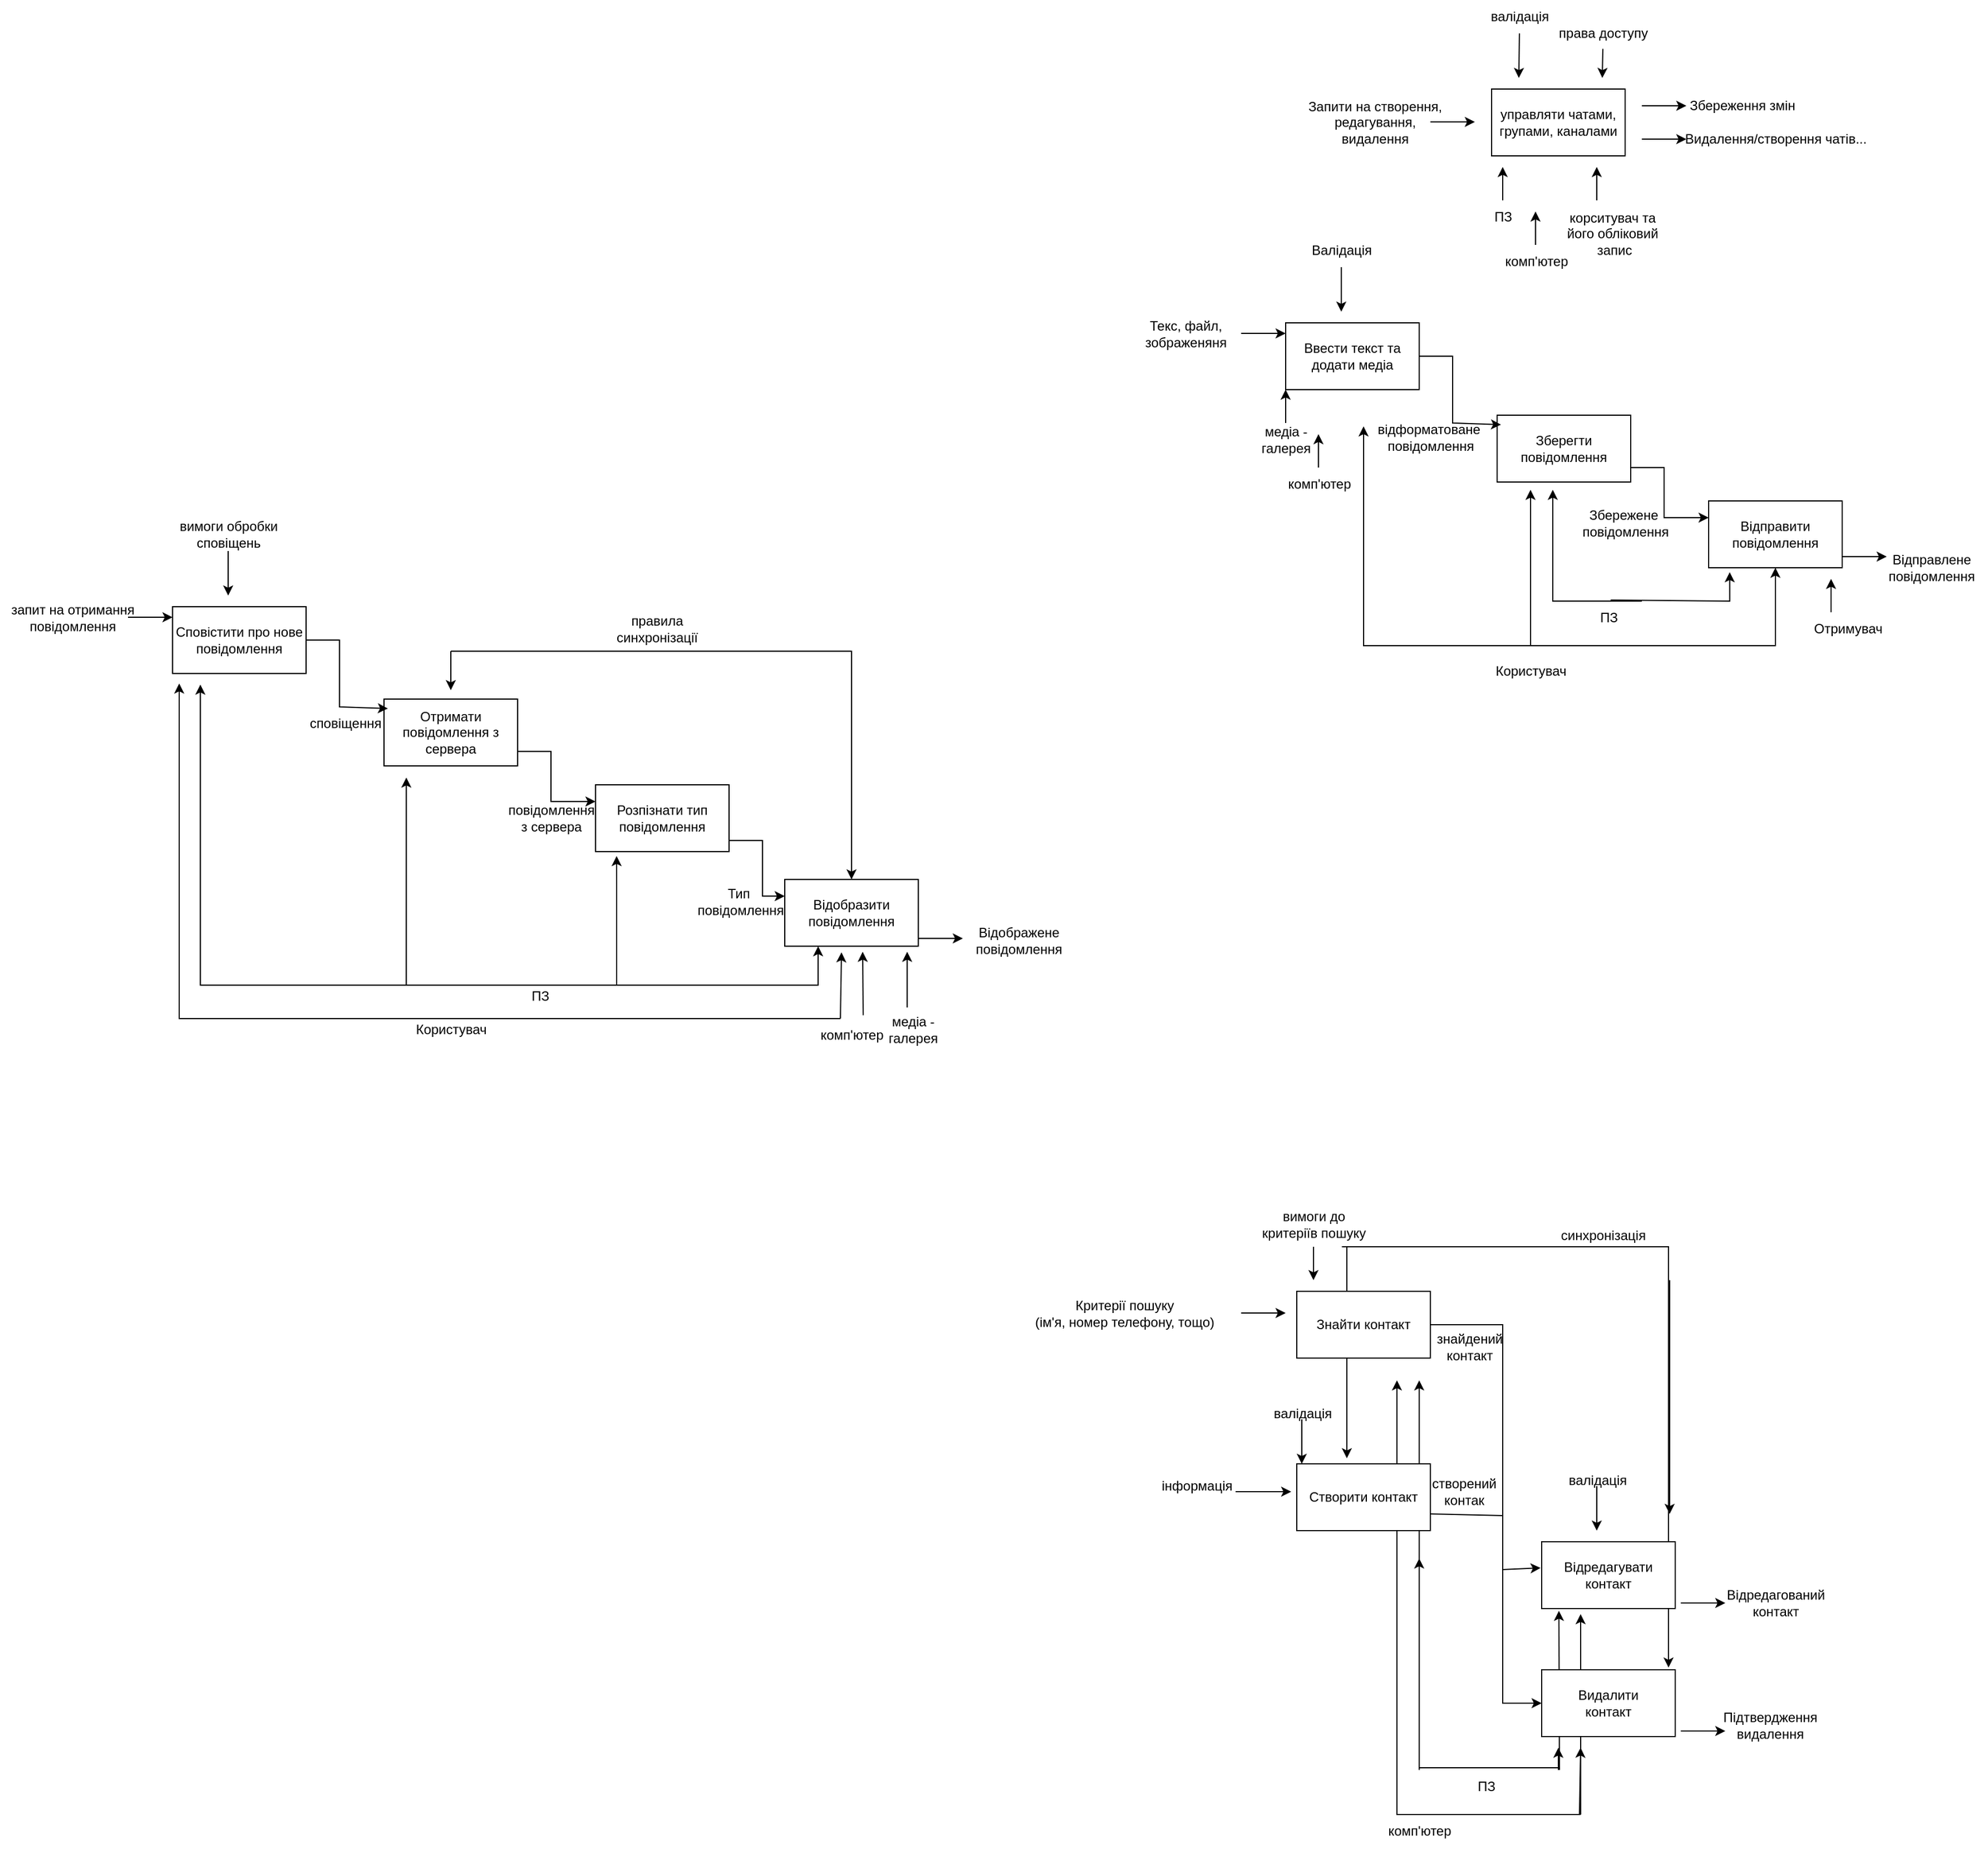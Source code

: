 <mxfile version="22.1.16" type="github">
  <diagram name="Page-1" id="oFntM4cFOOj5ocUR3GGF">
    <mxGraphModel dx="2714" dy="666" grid="1" gridSize="10" guides="1" tooltips="1" connect="1" arrows="1" fold="1" page="1" pageScale="1" pageWidth="850" pageHeight="1100" math="0" shadow="0">
      <root>
        <mxCell id="0" />
        <mxCell id="1" parent="0" />
        <mxCell id="zVhqKKW7a66qn0-9JKQ1-167" value="" style="endArrow=classic;html=1;rounded=0;" edge="1" parent="1">
          <mxGeometry width="50" height="50" relative="1" as="geometry">
            <mxPoint x="230" y="1240" as="sourcePoint" />
            <mxPoint x="230" y="1430" as="targetPoint" />
          </mxGeometry>
        </mxCell>
        <mxCell id="zVhqKKW7a66qn0-9JKQ1-165" value="" style="endArrow=classic;html=1;rounded=0;entryX=0.95;entryY=-0.033;entryDx=0;entryDy=0;entryPerimeter=0;exitX=0.713;exitY=1;exitDx=0;exitDy=0;exitPerimeter=0;" edge="1" parent="1" source="zVhqKKW7a66qn0-9JKQ1-163" target="zVhqKKW7a66qn0-9JKQ1-149">
          <mxGeometry width="50" height="50" relative="1" as="geometry">
            <mxPoint x="460" y="1270" as="sourcePoint" />
            <mxPoint x="550" y="1240" as="targetPoint" />
            <Array as="points">
              <mxPoint x="519" y="1240" />
            </Array>
          </mxGeometry>
        </mxCell>
        <mxCell id="zVhqKKW7a66qn0-9JKQ1-157" value="" style="endArrow=classic;html=1;rounded=0;entryX=0.05;entryY=1.142;entryDx=0;entryDy=0;entryPerimeter=0;" edge="1" parent="1">
          <mxGeometry width="50" height="50" relative="1" as="geometry">
            <mxPoint x="421" y="1710" as="sourcePoint" />
            <mxPoint x="420.5" y="1567" as="targetPoint" />
          </mxGeometry>
        </mxCell>
        <mxCell id="zVhqKKW7a66qn0-9JKQ1-1" value="управляти чатами,&lt;br&gt;групами, каналами" style="rounded=0;whiteSpace=wrap;html=1;" vertex="1" parent="1">
          <mxGeometry x="360" y="200" width="120" height="60" as="geometry" />
        </mxCell>
        <mxCell id="zVhqKKW7a66qn0-9JKQ1-3" value="" style="endArrow=classic;html=1;rounded=0;" edge="1" parent="1">
          <mxGeometry width="50" height="50" relative="1" as="geometry">
            <mxPoint x="305" y="229.5" as="sourcePoint" />
            <mxPoint x="345" y="229.5" as="targetPoint" />
          </mxGeometry>
        </mxCell>
        <mxCell id="zVhqKKW7a66qn0-9JKQ1-4" value="Запити на створення,&lt;br&gt;редагування,&lt;br&gt;видалення" style="text;html=1;align=center;verticalAlign=middle;resizable=0;points=[];autosize=1;strokeColor=none;fillColor=none;" vertex="1" parent="1">
          <mxGeometry x="185" y="200" width="140" height="60" as="geometry" />
        </mxCell>
        <mxCell id="zVhqKKW7a66qn0-9JKQ1-7" value="" style="endArrow=classic;html=1;rounded=0;" edge="1" parent="1">
          <mxGeometry width="50" height="50" relative="1" as="geometry">
            <mxPoint x="370" y="300" as="sourcePoint" />
            <mxPoint x="370" y="270" as="targetPoint" />
          </mxGeometry>
        </mxCell>
        <mxCell id="zVhqKKW7a66qn0-9JKQ1-8" value="ПЗ" style="text;html=1;align=center;verticalAlign=middle;resizable=0;points=[];autosize=1;strokeColor=none;fillColor=none;" vertex="1" parent="1">
          <mxGeometry x="350" y="300" width="40" height="30" as="geometry" />
        </mxCell>
        <mxCell id="zVhqKKW7a66qn0-9JKQ1-9" value="" style="endArrow=classic;html=1;rounded=0;" edge="1" parent="1">
          <mxGeometry width="50" height="50" relative="1" as="geometry">
            <mxPoint x="454.5" y="300" as="sourcePoint" />
            <mxPoint x="454.5" y="270" as="targetPoint" />
          </mxGeometry>
        </mxCell>
        <mxCell id="zVhqKKW7a66qn0-9JKQ1-10" value="корситувач та&amp;nbsp;&lt;br&gt;його обліковий&amp;nbsp;&lt;br&gt;запис" style="text;html=1;align=center;verticalAlign=middle;resizable=0;points=[];autosize=1;strokeColor=none;fillColor=none;" vertex="1" parent="1">
          <mxGeometry x="415" y="300" width="110" height="60" as="geometry" />
        </mxCell>
        <mxCell id="zVhqKKW7a66qn0-9JKQ1-11" value="" style="endArrow=classic;html=1;rounded=0;" edge="1" parent="1">
          <mxGeometry width="50" height="50" relative="1" as="geometry">
            <mxPoint x="399.5" y="340" as="sourcePoint" />
            <mxPoint x="399.5" y="310" as="targetPoint" />
          </mxGeometry>
        </mxCell>
        <mxCell id="zVhqKKW7a66qn0-9JKQ1-12" value="комп&#39;ютер" style="text;html=1;align=center;verticalAlign=middle;resizable=0;points=[];autosize=1;strokeColor=none;fillColor=none;" vertex="1" parent="1">
          <mxGeometry x="360" y="340" width="80" height="30" as="geometry" />
        </mxCell>
        <mxCell id="zVhqKKW7a66qn0-9JKQ1-18" value="" style="endArrow=classic;html=1;rounded=0;" edge="1" parent="1">
          <mxGeometry width="50" height="50" relative="1" as="geometry">
            <mxPoint x="495" y="215" as="sourcePoint" />
            <mxPoint x="535" y="215" as="targetPoint" />
          </mxGeometry>
        </mxCell>
        <mxCell id="zVhqKKW7a66qn0-9JKQ1-20" value="Збереження змін" style="text;html=1;align=center;verticalAlign=middle;resizable=0;points=[];autosize=1;strokeColor=none;fillColor=none;" vertex="1" parent="1">
          <mxGeometry x="525" y="200" width="120" height="30" as="geometry" />
        </mxCell>
        <mxCell id="zVhqKKW7a66qn0-9JKQ1-21" value="" style="endArrow=classic;html=1;rounded=0;" edge="1" parent="1">
          <mxGeometry width="50" height="50" relative="1" as="geometry">
            <mxPoint x="495" y="245" as="sourcePoint" />
            <mxPoint x="535" y="245" as="targetPoint" />
          </mxGeometry>
        </mxCell>
        <mxCell id="zVhqKKW7a66qn0-9JKQ1-22" value="Видалення/створення чатів..." style="text;html=1;align=center;verticalAlign=middle;resizable=0;points=[];autosize=1;strokeColor=none;fillColor=none;" vertex="1" parent="1">
          <mxGeometry x="520" y="230" width="190" height="30" as="geometry" />
        </mxCell>
        <mxCell id="zVhqKKW7a66qn0-9JKQ1-23" value="" style="endArrow=classic;html=1;rounded=0;" edge="1" parent="1">
          <mxGeometry width="50" height="50" relative="1" as="geometry">
            <mxPoint x="385" y="150" as="sourcePoint" />
            <mxPoint x="384.5" y="190" as="targetPoint" />
          </mxGeometry>
        </mxCell>
        <mxCell id="zVhqKKW7a66qn0-9JKQ1-24" value="валідація" style="text;html=1;align=center;verticalAlign=middle;resizable=0;points=[];autosize=1;strokeColor=none;fillColor=none;" vertex="1" parent="1">
          <mxGeometry x="345" y="120" width="80" height="30" as="geometry" />
        </mxCell>
        <mxCell id="zVhqKKW7a66qn0-9JKQ1-25" value="" style="endArrow=classic;html=1;rounded=0;exitX=0.5;exitY=0.963;exitDx=0;exitDy=0;exitPerimeter=0;" edge="1" parent="1" source="zVhqKKW7a66qn0-9JKQ1-26">
          <mxGeometry width="50" height="50" relative="1" as="geometry">
            <mxPoint x="460" y="150" as="sourcePoint" />
            <mxPoint x="459.5" y="190" as="targetPoint" />
          </mxGeometry>
        </mxCell>
        <mxCell id="zVhqKKW7a66qn0-9JKQ1-26" value="права доступу" style="text;html=1;align=center;verticalAlign=middle;resizable=0;points=[];autosize=1;strokeColor=none;fillColor=none;" vertex="1" parent="1">
          <mxGeometry x="410" y="135" width="100" height="30" as="geometry" />
        </mxCell>
        <mxCell id="zVhqKKW7a66qn0-9JKQ1-34" value="Ввести текст та додати медіа" style="rounded=0;whiteSpace=wrap;html=1;" vertex="1" parent="1">
          <mxGeometry x="175" y="410" width="120" height="60" as="geometry" />
        </mxCell>
        <mxCell id="zVhqKKW7a66qn0-9JKQ1-35" value="Зберегти повідомлення" style="rounded=0;whiteSpace=wrap;html=1;" vertex="1" parent="1">
          <mxGeometry x="365" y="493" width="120" height="60" as="geometry" />
        </mxCell>
        <mxCell id="zVhqKKW7a66qn0-9JKQ1-36" value="Відправити повідомлення" style="rounded=0;whiteSpace=wrap;html=1;" vertex="1" parent="1">
          <mxGeometry x="555" y="570" width="120" height="60" as="geometry" />
        </mxCell>
        <mxCell id="zVhqKKW7a66qn0-9JKQ1-37" value="" style="endArrow=classic;html=1;rounded=0;" edge="1" parent="1">
          <mxGeometry width="50" height="50" relative="1" as="geometry">
            <mxPoint x="135" y="419.5" as="sourcePoint" />
            <mxPoint x="175" y="419.5" as="targetPoint" />
          </mxGeometry>
        </mxCell>
        <mxCell id="zVhqKKW7a66qn0-9JKQ1-38" value="Текс, файл, &lt;br&gt;зображеняня" style="text;html=1;align=center;verticalAlign=middle;resizable=0;points=[];autosize=1;strokeColor=none;fillColor=none;" vertex="1" parent="1">
          <mxGeometry x="35" y="400" width="100" height="40" as="geometry" />
        </mxCell>
        <mxCell id="zVhqKKW7a66qn0-9JKQ1-39" value="" style="endArrow=classic;html=1;rounded=0;entryX=0.029;entryY=0.142;entryDx=0;entryDy=0;entryPerimeter=0;" edge="1" parent="1" target="zVhqKKW7a66qn0-9JKQ1-35">
          <mxGeometry width="50" height="50" relative="1" as="geometry">
            <mxPoint x="295" y="440" as="sourcePoint" />
            <mxPoint x="345" y="390" as="targetPoint" />
            <Array as="points">
              <mxPoint x="325" y="440" />
              <mxPoint x="325" y="500" />
            </Array>
          </mxGeometry>
        </mxCell>
        <mxCell id="zVhqKKW7a66qn0-9JKQ1-40" value="відформатоване&amp;nbsp;&lt;br&gt;повідомлення" style="text;html=1;align=center;verticalAlign=middle;resizable=0;points=[];autosize=1;strokeColor=none;fillColor=none;" vertex="1" parent="1">
          <mxGeometry x="245" y="493" width="120" height="40" as="geometry" />
        </mxCell>
        <mxCell id="zVhqKKW7a66qn0-9JKQ1-41" value="" style="endArrow=classic;html=1;rounded=0;entryX=0;entryY=0.25;entryDx=0;entryDy=0;" edge="1" parent="1" target="zVhqKKW7a66qn0-9JKQ1-36">
          <mxGeometry width="50" height="50" relative="1" as="geometry">
            <mxPoint x="485" y="540" as="sourcePoint" />
            <mxPoint x="555" y="620" as="targetPoint" />
            <Array as="points">
              <mxPoint x="515" y="540" />
              <mxPoint x="515" y="585" />
            </Array>
          </mxGeometry>
        </mxCell>
        <mxCell id="zVhqKKW7a66qn0-9JKQ1-42" value="Збережене&amp;nbsp;&lt;br&gt;повідомлення" style="text;html=1;align=center;verticalAlign=middle;resizable=0;points=[];autosize=1;strokeColor=none;fillColor=none;" vertex="1" parent="1">
          <mxGeometry x="430" y="570" width="100" height="40" as="geometry" />
        </mxCell>
        <mxCell id="zVhqKKW7a66qn0-9JKQ1-44" value="" style="endArrow=classic;html=1;rounded=0;" edge="1" parent="1">
          <mxGeometry width="50" height="50" relative="1" as="geometry">
            <mxPoint x="675" y="620" as="sourcePoint" />
            <mxPoint x="715" y="620" as="targetPoint" />
          </mxGeometry>
        </mxCell>
        <mxCell id="zVhqKKW7a66qn0-9JKQ1-45" value="Відправлене&lt;br&gt;повідомлення" style="text;html=1;align=center;verticalAlign=middle;resizable=0;points=[];autosize=1;strokeColor=none;fillColor=none;" vertex="1" parent="1">
          <mxGeometry x="705" y="610" width="100" height="40" as="geometry" />
        </mxCell>
        <mxCell id="zVhqKKW7a66qn0-9JKQ1-49" value="" style="endArrow=classic;html=1;rounded=0;" edge="1" parent="1">
          <mxGeometry width="50" height="50" relative="1" as="geometry">
            <mxPoint x="175" y="500" as="sourcePoint" />
            <mxPoint x="175" y="470" as="targetPoint" />
          </mxGeometry>
        </mxCell>
        <mxCell id="zVhqKKW7a66qn0-9JKQ1-50" value="медіа -&lt;br&gt;галерея" style="text;html=1;align=center;verticalAlign=middle;resizable=0;points=[];autosize=1;strokeColor=none;fillColor=none;" vertex="1" parent="1">
          <mxGeometry x="140" y="495" width="70" height="40" as="geometry" />
        </mxCell>
        <mxCell id="zVhqKKW7a66qn0-9JKQ1-51" value="" style="endArrow=classic;html=1;rounded=0;" edge="1" parent="1">
          <mxGeometry width="50" height="50" relative="1" as="geometry">
            <mxPoint x="204.5" y="540" as="sourcePoint" />
            <mxPoint x="204.5" y="510" as="targetPoint" />
          </mxGeometry>
        </mxCell>
        <mxCell id="zVhqKKW7a66qn0-9JKQ1-52" value="комп&#39;ютер" style="text;html=1;align=center;verticalAlign=middle;resizable=0;points=[];autosize=1;strokeColor=none;fillColor=none;" vertex="1" parent="1">
          <mxGeometry x="165" y="540" width="80" height="30" as="geometry" />
        </mxCell>
        <mxCell id="zVhqKKW7a66qn0-9JKQ1-53" value="" style="endArrow=classic;html=1;rounded=0;" edge="1" parent="1">
          <mxGeometry width="50" height="50" relative="1" as="geometry">
            <mxPoint x="495" y="660" as="sourcePoint" />
            <mxPoint x="415" y="560" as="targetPoint" />
            <Array as="points">
              <mxPoint x="415" y="660" />
            </Array>
          </mxGeometry>
        </mxCell>
        <mxCell id="zVhqKKW7a66qn0-9JKQ1-54" value="ПЗ" style="text;html=1;align=center;verticalAlign=middle;resizable=0;points=[];autosize=1;strokeColor=none;fillColor=none;" vertex="1" parent="1">
          <mxGeometry x="445" y="660" width="40" height="30" as="geometry" />
        </mxCell>
        <mxCell id="zVhqKKW7a66qn0-9JKQ1-55" value="" style="endArrow=classic;html=1;rounded=0;" edge="1" parent="1">
          <mxGeometry width="50" height="50" relative="1" as="geometry">
            <mxPoint x="665" y="670" as="sourcePoint" />
            <mxPoint x="665" y="640" as="targetPoint" />
          </mxGeometry>
        </mxCell>
        <mxCell id="zVhqKKW7a66qn0-9JKQ1-56" value="Отримувач" style="text;html=1;align=center;verticalAlign=middle;resizable=0;points=[];autosize=1;strokeColor=none;fillColor=none;" vertex="1" parent="1">
          <mxGeometry x="635" y="670" width="90" height="30" as="geometry" />
        </mxCell>
        <mxCell id="zVhqKKW7a66qn0-9JKQ1-58" value="" style="endArrow=classic;html=1;rounded=0;exitX=0.5;exitY=1;exitDx=0;exitDy=0;" edge="1" parent="1" source="zVhqKKW7a66qn0-9JKQ1-36">
          <mxGeometry width="50" height="50" relative="1" as="geometry">
            <mxPoint x="245" y="680" as="sourcePoint" />
            <mxPoint x="245" y="503" as="targetPoint" />
            <Array as="points">
              <mxPoint x="615" y="700" />
              <mxPoint x="245" y="700" />
            </Array>
          </mxGeometry>
        </mxCell>
        <mxCell id="zVhqKKW7a66qn0-9JKQ1-59" value="" style="endArrow=classic;html=1;rounded=0;entryX=0.158;entryY=1.067;entryDx=0;entryDy=0;entryPerimeter=0;exitX=0.55;exitY=-0.033;exitDx=0;exitDy=0;exitPerimeter=0;" edge="1" parent="1" source="zVhqKKW7a66qn0-9JKQ1-54" target="zVhqKKW7a66qn0-9JKQ1-36">
          <mxGeometry width="50" height="50" relative="1" as="geometry">
            <mxPoint x="405" y="630" as="sourcePoint" />
            <mxPoint x="575" y="660" as="targetPoint" />
            <Array as="points">
              <mxPoint x="574" y="660" />
            </Array>
          </mxGeometry>
        </mxCell>
        <mxCell id="zVhqKKW7a66qn0-9JKQ1-60" value="Користувач" style="text;html=1;align=center;verticalAlign=middle;resizable=0;points=[];autosize=1;strokeColor=none;fillColor=none;" vertex="1" parent="1">
          <mxGeometry x="350" y="708" width="90" height="30" as="geometry" />
        </mxCell>
        <mxCell id="zVhqKKW7a66qn0-9JKQ1-62" value="" style="endArrow=classic;html=1;rounded=0;" edge="1" parent="1">
          <mxGeometry width="50" height="50" relative="1" as="geometry">
            <mxPoint x="395" y="700" as="sourcePoint" />
            <mxPoint x="395" y="560" as="targetPoint" />
          </mxGeometry>
        </mxCell>
        <mxCell id="zVhqKKW7a66qn0-9JKQ1-63" value="" style="endArrow=classic;html=1;rounded=0;" edge="1" parent="1">
          <mxGeometry width="50" height="50" relative="1" as="geometry">
            <mxPoint x="615" y="700" as="sourcePoint" />
            <mxPoint x="615" y="630" as="targetPoint" />
          </mxGeometry>
        </mxCell>
        <mxCell id="zVhqKKW7a66qn0-9JKQ1-66" value="" style="endArrow=classic;html=1;rounded=0;" edge="1" parent="1">
          <mxGeometry width="50" height="50" relative="1" as="geometry">
            <mxPoint x="225" y="360" as="sourcePoint" />
            <mxPoint x="225" y="400" as="targetPoint" />
          </mxGeometry>
        </mxCell>
        <mxCell id="zVhqKKW7a66qn0-9JKQ1-67" value="Валідація" style="text;html=1;align=center;verticalAlign=middle;resizable=0;points=[];autosize=1;strokeColor=none;fillColor=none;" vertex="1" parent="1">
          <mxGeometry x="185" y="330" width="80" height="30" as="geometry" />
        </mxCell>
        <mxCell id="zVhqKKW7a66qn0-9JKQ1-68" value="Сповістити про нове повідомлення" style="rounded=0;whiteSpace=wrap;html=1;" vertex="1" parent="1">
          <mxGeometry x="-825" y="665" width="120" height="60" as="geometry" />
        </mxCell>
        <mxCell id="zVhqKKW7a66qn0-9JKQ1-69" value="Отримати повідомлення з сервера" style="rounded=0;whiteSpace=wrap;html=1;" vertex="1" parent="1">
          <mxGeometry x="-635" y="748" width="120" height="60" as="geometry" />
        </mxCell>
        <mxCell id="zVhqKKW7a66qn0-9JKQ1-70" value="Розпізнати тип повідомлення" style="rounded=0;whiteSpace=wrap;html=1;" vertex="1" parent="1">
          <mxGeometry x="-445" y="825" width="120" height="60" as="geometry" />
        </mxCell>
        <mxCell id="zVhqKKW7a66qn0-9JKQ1-71" value="" style="endArrow=classic;html=1;rounded=0;" edge="1" parent="1">
          <mxGeometry width="50" height="50" relative="1" as="geometry">
            <mxPoint x="-865" y="674.5" as="sourcePoint" />
            <mxPoint x="-825" y="674.5" as="targetPoint" />
          </mxGeometry>
        </mxCell>
        <mxCell id="zVhqKKW7a66qn0-9JKQ1-72" value="запит на отримання&lt;br&gt;повідомлення" style="text;html=1;align=center;verticalAlign=middle;resizable=0;points=[];autosize=1;strokeColor=none;fillColor=none;" vertex="1" parent="1">
          <mxGeometry x="-980" y="655" width="130" height="40" as="geometry" />
        </mxCell>
        <mxCell id="zVhqKKW7a66qn0-9JKQ1-73" value="" style="endArrow=classic;html=1;rounded=0;entryX=0.029;entryY=0.142;entryDx=0;entryDy=0;entryPerimeter=0;" edge="1" parent="1" target="zVhqKKW7a66qn0-9JKQ1-69">
          <mxGeometry width="50" height="50" relative="1" as="geometry">
            <mxPoint x="-705" y="695" as="sourcePoint" />
            <mxPoint x="-655" y="645" as="targetPoint" />
            <Array as="points">
              <mxPoint x="-675" y="695" />
              <mxPoint x="-675" y="755" />
            </Array>
          </mxGeometry>
        </mxCell>
        <mxCell id="zVhqKKW7a66qn0-9JKQ1-74" value="сповіщення" style="text;html=1;align=center;verticalAlign=middle;resizable=0;points=[];autosize=1;strokeColor=none;fillColor=none;" vertex="1" parent="1">
          <mxGeometry x="-715" y="755" width="90" height="30" as="geometry" />
        </mxCell>
        <mxCell id="zVhqKKW7a66qn0-9JKQ1-75" value="" style="endArrow=classic;html=1;rounded=0;entryX=0;entryY=0.25;entryDx=0;entryDy=0;" edge="1" parent="1" target="zVhqKKW7a66qn0-9JKQ1-70">
          <mxGeometry width="50" height="50" relative="1" as="geometry">
            <mxPoint x="-515" y="795" as="sourcePoint" />
            <mxPoint x="-445" y="875" as="targetPoint" />
            <Array as="points">
              <mxPoint x="-485" y="795" />
              <mxPoint x="-485" y="840" />
            </Array>
          </mxGeometry>
        </mxCell>
        <mxCell id="zVhqKKW7a66qn0-9JKQ1-77" value="" style="endArrow=classic;html=1;rounded=0;" edge="1" parent="1">
          <mxGeometry width="50" height="50" relative="1" as="geometry">
            <mxPoint x="-155" y="963" as="sourcePoint" />
            <mxPoint x="-115" y="963" as="targetPoint" />
          </mxGeometry>
        </mxCell>
        <mxCell id="zVhqKKW7a66qn0-9JKQ1-78" value="Відображене&lt;br&gt;повідомлення" style="text;html=1;align=center;verticalAlign=middle;resizable=0;points=[];autosize=1;strokeColor=none;fillColor=none;" vertex="1" parent="1">
          <mxGeometry x="-115" y="945" width="100" height="40" as="geometry" />
        </mxCell>
        <mxCell id="zVhqKKW7a66qn0-9JKQ1-80" value="медіа -&lt;br&gt;галерея" style="text;html=1;align=center;verticalAlign=middle;resizable=0;points=[];autosize=1;strokeColor=none;fillColor=none;" vertex="1" parent="1">
          <mxGeometry x="-195" y="1025" width="70" height="40" as="geometry" />
        </mxCell>
        <mxCell id="zVhqKKW7a66qn0-9JKQ1-82" value="комп&#39;ютер" style="text;html=1;align=center;verticalAlign=middle;resizable=0;points=[];autosize=1;strokeColor=none;fillColor=none;" vertex="1" parent="1">
          <mxGeometry x="-255" y="1035" width="80" height="30" as="geometry" />
        </mxCell>
        <mxCell id="zVhqKKW7a66qn0-9JKQ1-83" value="" style="endArrow=classic;html=1;rounded=0;entryX=0.167;entryY=1.175;entryDx=0;entryDy=0;entryPerimeter=0;" edge="1" parent="1" target="zVhqKKW7a66qn0-9JKQ1-69">
          <mxGeometry width="50" height="50" relative="1" as="geometry">
            <mxPoint x="-425" y="1005" as="sourcePoint" />
            <mxPoint x="-615" y="835" as="targetPoint" />
            <Array as="points">
              <mxPoint x="-615" y="1005" />
            </Array>
          </mxGeometry>
        </mxCell>
        <mxCell id="zVhqKKW7a66qn0-9JKQ1-84" value="ПЗ" style="text;html=1;align=center;verticalAlign=middle;resizable=0;points=[];autosize=1;strokeColor=none;fillColor=none;" vertex="1" parent="1">
          <mxGeometry x="-515" y="1000" width="40" height="30" as="geometry" />
        </mxCell>
        <mxCell id="zVhqKKW7a66qn0-9JKQ1-85" value="" style="endArrow=classic;html=1;rounded=0;exitX=0.631;exitY=-0.1;exitDx=0;exitDy=0;exitPerimeter=0;" edge="1" parent="1" source="zVhqKKW7a66qn0-9JKQ1-82">
          <mxGeometry width="50" height="50" relative="1" as="geometry">
            <mxPoint x="-205" y="1005" as="sourcePoint" />
            <mxPoint x="-205" y="975" as="targetPoint" />
          </mxGeometry>
        </mxCell>
        <mxCell id="zVhqKKW7a66qn0-9JKQ1-87" value="" style="endArrow=classic;html=1;rounded=0;entryX=0.05;entryY=1.15;entryDx=0;entryDy=0;entryPerimeter=0;" edge="1" parent="1" target="zVhqKKW7a66qn0-9JKQ1-68">
          <mxGeometry width="50" height="50" relative="1" as="geometry">
            <mxPoint x="-225" y="1035" as="sourcePoint" />
            <mxPoint x="-820" y="756.5" as="targetPoint" />
            <Array as="points">
              <mxPoint x="-245" y="1035" />
              <mxPoint x="-455" y="1035" />
              <mxPoint x="-819" y="1035" />
            </Array>
          </mxGeometry>
        </mxCell>
        <mxCell id="zVhqKKW7a66qn0-9JKQ1-88" value="" style="endArrow=classic;html=1;rounded=0;entryX=0.158;entryY=1.067;entryDx=0;entryDy=0;entryPerimeter=0;" edge="1" parent="1" target="zVhqKKW7a66qn0-9JKQ1-70">
          <mxGeometry width="50" height="50" relative="1" as="geometry">
            <mxPoint x="-426" y="1005" as="sourcePoint" />
            <mxPoint x="-425" y="915" as="targetPoint" />
            <Array as="points">
              <mxPoint x="-426" y="915" />
            </Array>
          </mxGeometry>
        </mxCell>
        <mxCell id="zVhqKKW7a66qn0-9JKQ1-89" value="Користувач" style="text;html=1;align=center;verticalAlign=middle;resizable=0;points=[];autosize=1;strokeColor=none;fillColor=none;" vertex="1" parent="1">
          <mxGeometry x="-620" y="1030" width="90" height="30" as="geometry" />
        </mxCell>
        <mxCell id="zVhqKKW7a66qn0-9JKQ1-91" value="" style="endArrow=classic;html=1;rounded=0;entryX=0.25;entryY=1;entryDx=0;entryDy=0;" edge="1" parent="1" target="zVhqKKW7a66qn0-9JKQ1-94">
          <mxGeometry width="50" height="50" relative="1" as="geometry">
            <mxPoint x="-435" y="1005" as="sourcePoint" />
            <mxPoint x="-195" y="965" as="targetPoint" />
            <Array as="points">
              <mxPoint x="-395" y="1005" />
              <mxPoint x="-245" y="1005" />
            </Array>
          </mxGeometry>
        </mxCell>
        <mxCell id="zVhqKKW7a66qn0-9JKQ1-92" value="" style="endArrow=classic;html=1;rounded=0;" edge="1" parent="1">
          <mxGeometry width="50" height="50" relative="1" as="geometry">
            <mxPoint x="-775" y="615" as="sourcePoint" />
            <mxPoint x="-775" y="655" as="targetPoint" />
          </mxGeometry>
        </mxCell>
        <mxCell id="zVhqKKW7a66qn0-9JKQ1-93" value="вимоги обробки&lt;br&gt;сповіщень" style="text;html=1;align=center;verticalAlign=middle;resizable=0;points=[];autosize=1;strokeColor=none;fillColor=none;" vertex="1" parent="1">
          <mxGeometry x="-830" y="580" width="110" height="40" as="geometry" />
        </mxCell>
        <mxCell id="zVhqKKW7a66qn0-9JKQ1-94" value="Відобразити повідомлення" style="rounded=0;whiteSpace=wrap;html=1;" vertex="1" parent="1">
          <mxGeometry x="-275" y="910" width="120" height="60" as="geometry" />
        </mxCell>
        <mxCell id="zVhqKKW7a66qn0-9JKQ1-95" value="" style="endArrow=classic;html=1;rounded=0;entryX=0;entryY=0.25;entryDx=0;entryDy=0;" edge="1" parent="1" target="zVhqKKW7a66qn0-9JKQ1-94">
          <mxGeometry width="50" height="50" relative="1" as="geometry">
            <mxPoint x="-325" y="875" as="sourcePoint" />
            <mxPoint x="-275" y="825" as="targetPoint" />
            <Array as="points">
              <mxPoint x="-295" y="875" />
              <mxPoint x="-295" y="925" />
            </Array>
          </mxGeometry>
        </mxCell>
        <mxCell id="zVhqKKW7a66qn0-9JKQ1-96" value="Тип&amp;nbsp;&lt;br style=&quot;border-color: var(--border-color);&quot;&gt;повідомлення" style="text;html=1;align=center;verticalAlign=middle;resizable=0;points=[];autosize=1;strokeColor=none;fillColor=none;" vertex="1" parent="1">
          <mxGeometry x="-365" y="910" width="100" height="40" as="geometry" />
        </mxCell>
        <mxCell id="zVhqKKW7a66qn0-9JKQ1-98" value="повідомлення &lt;br&gt;з сервера" style="text;html=1;align=center;verticalAlign=middle;resizable=0;points=[];autosize=1;strokeColor=none;fillColor=none;" vertex="1" parent="1">
          <mxGeometry x="-535" y="835" width="100" height="40" as="geometry" />
        </mxCell>
        <mxCell id="zVhqKKW7a66qn0-9JKQ1-100" value="" style="endArrow=classic;html=1;rounded=0;entryX=0.425;entryY=1.092;entryDx=0;entryDy=0;entryPerimeter=0;" edge="1" parent="1" target="zVhqKKW7a66qn0-9JKQ1-94">
          <mxGeometry width="50" height="50" relative="1" as="geometry">
            <mxPoint x="-225" y="1035" as="sourcePoint" />
            <mxPoint x="-165" y="965" as="targetPoint" />
          </mxGeometry>
        </mxCell>
        <mxCell id="zVhqKKW7a66qn0-9JKQ1-101" value="" style="endArrow=classic;html=1;rounded=0;" edge="1" parent="1">
          <mxGeometry width="50" height="50" relative="1" as="geometry">
            <mxPoint x="-590" y="1005" as="sourcePoint" />
            <mxPoint x="-800" y="735" as="targetPoint" />
            <Array as="points">
              <mxPoint x="-800" y="1005" />
            </Array>
          </mxGeometry>
        </mxCell>
        <mxCell id="zVhqKKW7a66qn0-9JKQ1-102" value="" style="endArrow=classic;html=1;rounded=0;" edge="1" parent="1">
          <mxGeometry width="50" height="50" relative="1" as="geometry">
            <mxPoint x="-165" y="1025" as="sourcePoint" />
            <mxPoint x="-165" y="975" as="targetPoint" />
          </mxGeometry>
        </mxCell>
        <mxCell id="zVhqKKW7a66qn0-9JKQ1-103" value="" style="endArrow=classic;html=1;rounded=0;" edge="1" parent="1">
          <mxGeometry width="50" height="50" relative="1" as="geometry">
            <mxPoint x="-575" y="705" as="sourcePoint" />
            <mxPoint x="-575" y="740" as="targetPoint" />
          </mxGeometry>
        </mxCell>
        <mxCell id="zVhqKKW7a66qn0-9JKQ1-104" value="правила&lt;br&gt;синхронізації" style="text;html=1;align=center;verticalAlign=middle;resizable=0;points=[];autosize=1;strokeColor=none;fillColor=none;" vertex="1" parent="1">
          <mxGeometry x="-440" y="665" width="100" height="40" as="geometry" />
        </mxCell>
        <mxCell id="zVhqKKW7a66qn0-9JKQ1-105" value="" style="endArrow=classic;html=1;rounded=0;entryX=0.5;entryY=0;entryDx=0;entryDy=0;" edge="1" parent="1" target="zVhqKKW7a66qn0-9JKQ1-94">
          <mxGeometry width="50" height="50" relative="1" as="geometry">
            <mxPoint x="-575" y="705" as="sourcePoint" />
            <mxPoint x="-205" y="705" as="targetPoint" />
            <Array as="points">
              <mxPoint x="-215" y="705" />
            </Array>
          </mxGeometry>
        </mxCell>
        <mxCell id="zVhqKKW7a66qn0-9JKQ1-106" value="Знайти контакт" style="rounded=0;whiteSpace=wrap;html=1;" vertex="1" parent="1">
          <mxGeometry x="185" y="1280" width="120" height="60" as="geometry" />
        </mxCell>
        <mxCell id="zVhqKKW7a66qn0-9JKQ1-107" value="Відредагувати&lt;br&gt;контакт" style="rounded=0;whiteSpace=wrap;html=1;" vertex="1" parent="1">
          <mxGeometry x="405" y="1505" width="120" height="60" as="geometry" />
        </mxCell>
        <mxCell id="zVhqKKW7a66qn0-9JKQ1-109" value="" style="endArrow=classic;html=1;rounded=0;" edge="1" parent="1">
          <mxGeometry width="50" height="50" relative="1" as="geometry">
            <mxPoint x="135" y="1299.5" as="sourcePoint" />
            <mxPoint x="175" y="1299.5" as="targetPoint" />
          </mxGeometry>
        </mxCell>
        <mxCell id="zVhqKKW7a66qn0-9JKQ1-110" value="Критерії пошуку &lt;br&gt;(ім&#39;я, номер телефону, тощо)" style="text;html=1;align=center;verticalAlign=middle;resizable=0;points=[];autosize=1;strokeColor=none;fillColor=none;" vertex="1" parent="1">
          <mxGeometry x="-60" y="1280" width="180" height="40" as="geometry" />
        </mxCell>
        <mxCell id="zVhqKKW7a66qn0-9JKQ1-111" value="" style="endArrow=classic;html=1;rounded=0;entryX=-0.008;entryY=0.392;entryDx=0;entryDy=0;exitX=1;exitY=0.5;exitDx=0;exitDy=0;entryPerimeter=0;" edge="1" parent="1" target="zVhqKKW7a66qn0-9JKQ1-107" source="zVhqKKW7a66qn0-9JKQ1-106">
          <mxGeometry width="50" height="50" relative="1" as="geometry">
            <mxPoint x="310" y="1425" as="sourcePoint" />
            <mxPoint x="360" y="1375" as="targetPoint" />
            <Array as="points">
              <mxPoint x="370" y="1310" />
              <mxPoint x="370" y="1530" />
            </Array>
          </mxGeometry>
        </mxCell>
        <mxCell id="zVhqKKW7a66qn0-9JKQ1-112" value="знайдений&lt;br&gt;контакт" style="text;html=1;align=center;verticalAlign=middle;resizable=0;points=[];autosize=1;strokeColor=none;fillColor=none;" vertex="1" parent="1">
          <mxGeometry x="300" y="1310" width="80" height="40" as="geometry" />
        </mxCell>
        <mxCell id="zVhqKKW7a66qn0-9JKQ1-117" value="комп&#39;ютер" style="text;html=1;align=center;verticalAlign=middle;resizable=0;points=[];autosize=1;strokeColor=none;fillColor=none;" vertex="1" parent="1">
          <mxGeometry x="255" y="1750" width="80" height="30" as="geometry" />
        </mxCell>
        <mxCell id="zVhqKKW7a66qn0-9JKQ1-119" value="ПЗ" style="text;html=1;align=center;verticalAlign=middle;resizable=0;points=[];autosize=1;strokeColor=none;fillColor=none;" vertex="1" parent="1">
          <mxGeometry x="335" y="1710" width="40" height="30" as="geometry" />
        </mxCell>
        <mxCell id="zVhqKKW7a66qn0-9JKQ1-121" value="" style="endArrow=classic;html=1;rounded=0;" edge="1" parent="1">
          <mxGeometry width="50" height="50" relative="1" as="geometry">
            <mxPoint x="420" y="1708" as="sourcePoint" />
            <mxPoint x="295" y="1360" as="targetPoint" />
            <Array as="points">
              <mxPoint x="295" y="1708" />
            </Array>
          </mxGeometry>
        </mxCell>
        <mxCell id="zVhqKKW7a66qn0-9JKQ1-122" value="" style="endArrow=classic;html=1;rounded=0;" edge="1" parent="1">
          <mxGeometry width="50" height="50" relative="1" as="geometry">
            <mxPoint x="440.04" y="1750" as="sourcePoint" />
            <mxPoint x="440" y="1570" as="targetPoint" />
            <Array as="points">
              <mxPoint x="440.04" y="1660" />
            </Array>
          </mxGeometry>
        </mxCell>
        <mxCell id="zVhqKKW7a66qn0-9JKQ1-125" value="" style="endArrow=classic;html=1;rounded=0;" edge="1" parent="1">
          <mxGeometry width="50" height="50" relative="1" as="geometry">
            <mxPoint x="454.5" y="1455" as="sourcePoint" />
            <mxPoint x="454.5" y="1495" as="targetPoint" />
          </mxGeometry>
        </mxCell>
        <mxCell id="zVhqKKW7a66qn0-9JKQ1-126" value="валідація" style="text;html=1;align=center;verticalAlign=middle;resizable=0;points=[];autosize=1;strokeColor=none;fillColor=none;" vertex="1" parent="1">
          <mxGeometry x="415" y="1435" width="80" height="30" as="geometry" />
        </mxCell>
        <mxCell id="zVhqKKW7a66qn0-9JKQ1-129" value="Підтвердження&lt;br&gt;видалення" style="text;html=1;align=center;verticalAlign=middle;resizable=0;points=[];autosize=1;strokeColor=none;fillColor=none;" vertex="1" parent="1">
          <mxGeometry x="555" y="1650" width="110" height="40" as="geometry" />
        </mxCell>
        <mxCell id="zVhqKKW7a66qn0-9JKQ1-131" value="" style="endArrow=classic;html=1;rounded=0;entryX=0.425;entryY=1.092;entryDx=0;entryDy=0;entryPerimeter=0;" edge="1" parent="1">
          <mxGeometry width="50" height="50" relative="1" as="geometry">
            <mxPoint x="439" y="1749.48" as="sourcePoint" />
            <mxPoint x="440" y="1690" as="targetPoint" />
          </mxGeometry>
        </mxCell>
        <mxCell id="zVhqKKW7a66qn0-9JKQ1-132" value="" style="endArrow=classic;html=1;rounded=0;" edge="1" parent="1">
          <mxGeometry width="50" height="50" relative="1" as="geometry">
            <mxPoint x="440" y="1750" as="sourcePoint" />
            <mxPoint x="275" y="1360" as="targetPoint" />
            <Array as="points">
              <mxPoint x="275" y="1750" />
            </Array>
          </mxGeometry>
        </mxCell>
        <mxCell id="zVhqKKW7a66qn0-9JKQ1-140" value="Створити контакт" style="rounded=0;whiteSpace=wrap;html=1;" vertex="1" parent="1">
          <mxGeometry x="185" y="1435" width="120" height="60" as="geometry" />
        </mxCell>
        <mxCell id="zVhqKKW7a66qn0-9JKQ1-142" value="" style="endArrow=classic;html=1;rounded=0;" edge="1" parent="1">
          <mxGeometry width="50" height="50" relative="1" as="geometry">
            <mxPoint x="130" y="1460" as="sourcePoint" />
            <mxPoint x="180" y="1460" as="targetPoint" />
          </mxGeometry>
        </mxCell>
        <mxCell id="zVhqKKW7a66qn0-9JKQ1-143" value="інформація" style="text;html=1;align=center;verticalAlign=middle;resizable=0;points=[];autosize=1;strokeColor=none;fillColor=none;" vertex="1" parent="1">
          <mxGeometry x="50" y="1440" width="90" height="30" as="geometry" />
        </mxCell>
        <mxCell id="zVhqKKW7a66qn0-9JKQ1-144" value="створений&lt;br&gt;контак" style="text;html=1;align=center;verticalAlign=middle;resizable=0;points=[];autosize=1;strokeColor=none;fillColor=none;" vertex="1" parent="1">
          <mxGeometry x="295" y="1440" width="80" height="40" as="geometry" />
        </mxCell>
        <mxCell id="zVhqKKW7a66qn0-9JKQ1-145" value="" style="endArrow=none;html=1;rounded=0;entryX=0.944;entryY=1.038;entryDx=0;entryDy=0;entryPerimeter=0;exitX=1;exitY=0.75;exitDx=0;exitDy=0;" edge="1" parent="1" source="zVhqKKW7a66qn0-9JKQ1-140" target="zVhqKKW7a66qn0-9JKQ1-144">
          <mxGeometry width="50" height="50" relative="1" as="geometry">
            <mxPoint x="310" y="1480" as="sourcePoint" />
            <mxPoint x="350" y="1430" as="targetPoint" />
          </mxGeometry>
        </mxCell>
        <mxCell id="zVhqKKW7a66qn0-9JKQ1-149" value="Видалити&lt;br&gt;контакт" style="rounded=0;whiteSpace=wrap;html=1;" vertex="1" parent="1">
          <mxGeometry x="405" y="1620" width="120" height="60" as="geometry" />
        </mxCell>
        <mxCell id="zVhqKKW7a66qn0-9JKQ1-150" value="" style="endArrow=classic;html=1;rounded=0;entryX=0;entryY=0.5;entryDx=0;entryDy=0;" edge="1" parent="1" target="zVhqKKW7a66qn0-9JKQ1-149">
          <mxGeometry width="50" height="50" relative="1" as="geometry">
            <mxPoint x="370" y="1530" as="sourcePoint" />
            <mxPoint x="420" y="1480" as="targetPoint" />
            <Array as="points">
              <mxPoint x="370" y="1650" />
            </Array>
          </mxGeometry>
        </mxCell>
        <mxCell id="zVhqKKW7a66qn0-9JKQ1-151" value="" style="endArrow=classic;html=1;rounded=0;" edge="1" parent="1">
          <mxGeometry width="50" height="50" relative="1" as="geometry">
            <mxPoint x="530" y="1675" as="sourcePoint" />
            <mxPoint x="570" y="1675" as="targetPoint" />
          </mxGeometry>
        </mxCell>
        <mxCell id="zVhqKKW7a66qn0-9JKQ1-152" value="Відредагований&lt;br&gt;контакт" style="text;html=1;align=center;verticalAlign=middle;resizable=0;points=[];autosize=1;strokeColor=none;fillColor=none;" vertex="1" parent="1">
          <mxGeometry x="560" y="1540" width="110" height="40" as="geometry" />
        </mxCell>
        <mxCell id="zVhqKKW7a66qn0-9JKQ1-154" value="" style="endArrow=classic;html=1;rounded=0;" edge="1" parent="1">
          <mxGeometry width="50" height="50" relative="1" as="geometry">
            <mxPoint x="530" y="1560" as="sourcePoint" />
            <mxPoint x="570" y="1560" as="targetPoint" />
          </mxGeometry>
        </mxCell>
        <mxCell id="zVhqKKW7a66qn0-9JKQ1-155" value="" style="endArrow=classic;html=1;rounded=0;" edge="1" parent="1">
          <mxGeometry width="50" height="50" relative="1" as="geometry">
            <mxPoint x="295" y="1710" as="sourcePoint" />
            <mxPoint x="295" y="1520" as="targetPoint" />
          </mxGeometry>
        </mxCell>
        <mxCell id="zVhqKKW7a66qn0-9JKQ1-158" value="" style="endArrow=classic;html=1;rounded=0;" edge="1" parent="1">
          <mxGeometry width="50" height="50" relative="1" as="geometry">
            <mxPoint x="420" y="1710" as="sourcePoint" />
            <mxPoint x="420" y="1690" as="targetPoint" />
          </mxGeometry>
        </mxCell>
        <mxCell id="zVhqKKW7a66qn0-9JKQ1-160" value="" style="endArrow=classic;html=1;rounded=0;" edge="1" parent="1">
          <mxGeometry width="50" height="50" relative="1" as="geometry">
            <mxPoint x="189.5" y="1395" as="sourcePoint" />
            <mxPoint x="189.5" y="1435" as="targetPoint" />
          </mxGeometry>
        </mxCell>
        <mxCell id="zVhqKKW7a66qn0-9JKQ1-161" value="валідація" style="text;html=1;align=center;verticalAlign=middle;resizable=0;points=[];autosize=1;strokeColor=none;fillColor=none;" vertex="1" parent="1">
          <mxGeometry x="150" y="1375" width="80" height="30" as="geometry" />
        </mxCell>
        <mxCell id="zVhqKKW7a66qn0-9JKQ1-162" value="" style="endArrow=classic;html=1;rounded=0;" edge="1" parent="1">
          <mxGeometry width="50" height="50" relative="1" as="geometry">
            <mxPoint x="200" y="1240" as="sourcePoint" />
            <mxPoint x="200" y="1270" as="targetPoint" />
          </mxGeometry>
        </mxCell>
        <mxCell id="zVhqKKW7a66qn0-9JKQ1-163" value="вимоги до&lt;br&gt;критеріїв пошуку" style="text;html=1;align=center;verticalAlign=middle;resizable=0;points=[];autosize=1;strokeColor=none;fillColor=none;" vertex="1" parent="1">
          <mxGeometry x="140" y="1200" width="120" height="40" as="geometry" />
        </mxCell>
        <mxCell id="zVhqKKW7a66qn0-9JKQ1-164" value="синхронізація" style="text;html=1;align=center;verticalAlign=middle;resizable=0;points=[];autosize=1;strokeColor=none;fillColor=none;" vertex="1" parent="1">
          <mxGeometry x="410" y="1215" width="100" height="30" as="geometry" />
        </mxCell>
        <mxCell id="zVhqKKW7a66qn0-9JKQ1-166" value="" style="endArrow=classic;html=1;rounded=0;" edge="1" parent="1">
          <mxGeometry width="50" height="50" relative="1" as="geometry">
            <mxPoint x="520" y="1270" as="sourcePoint" />
            <mxPoint x="520" y="1480" as="targetPoint" />
          </mxGeometry>
        </mxCell>
      </root>
    </mxGraphModel>
  </diagram>
</mxfile>
